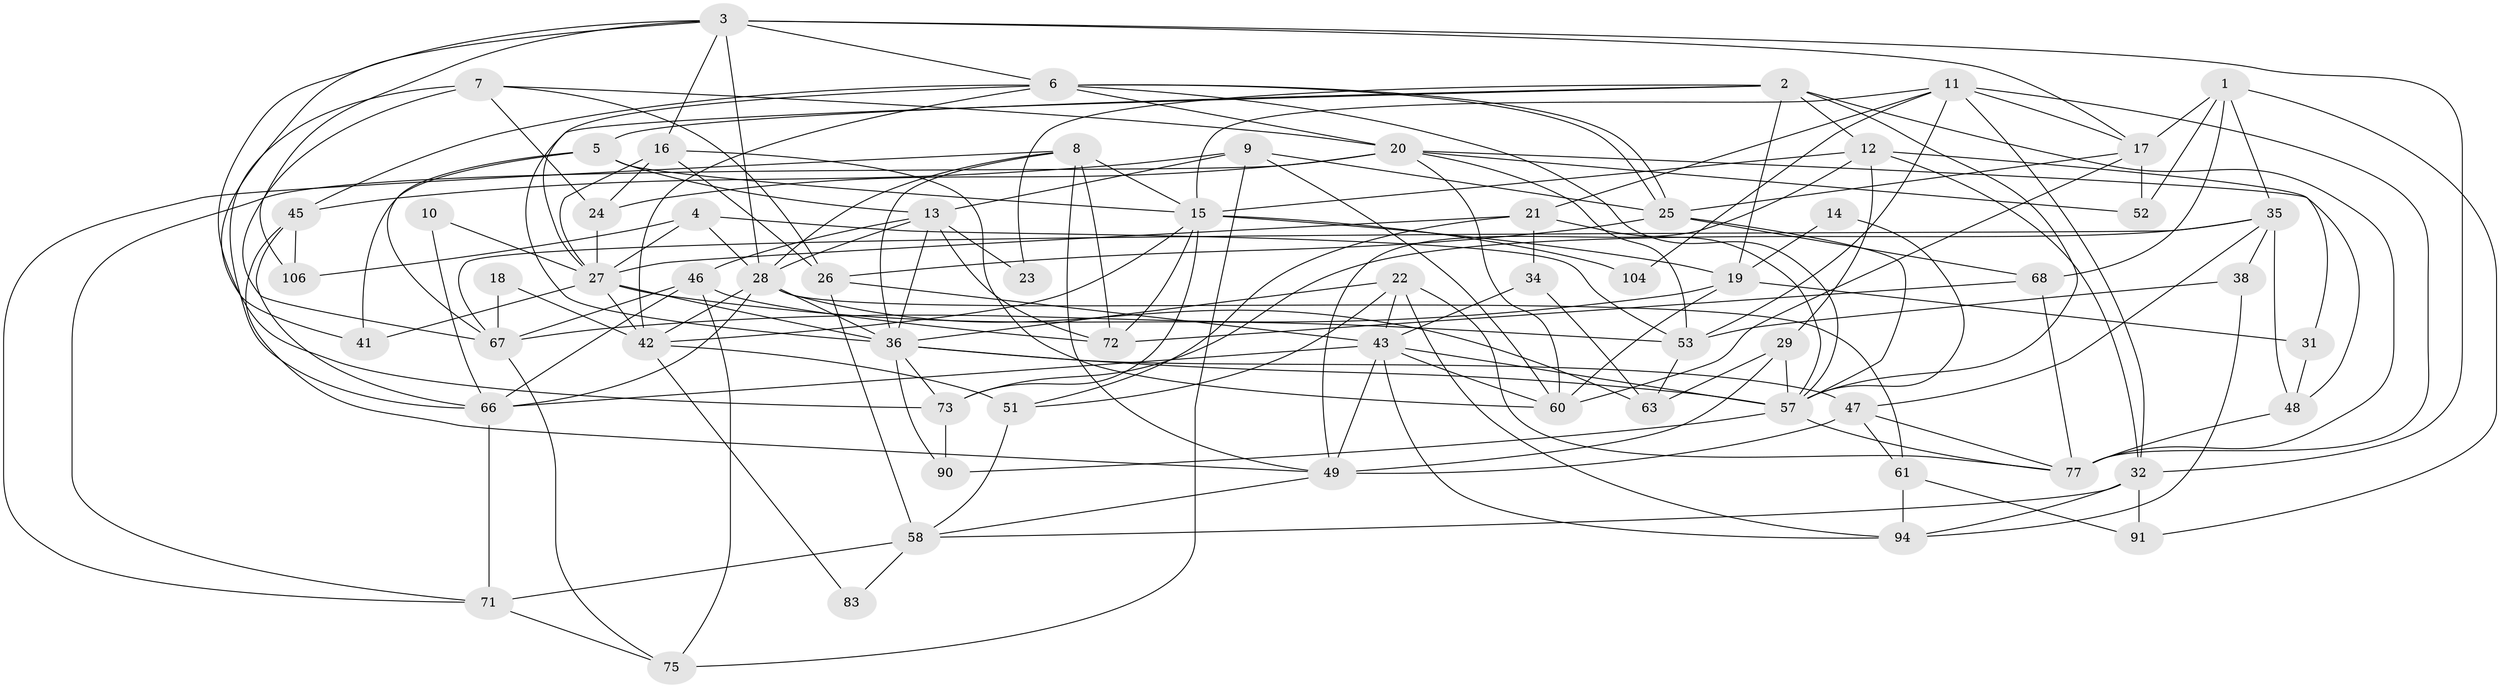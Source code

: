 // Generated by graph-tools (version 1.1) at 2025/52/02/27/25 19:52:02]
// undirected, 65 vertices, 172 edges
graph export_dot {
graph [start="1"]
  node [color=gray90,style=filled];
  1;
  2 [super="+39"];
  3 [super="+56"];
  4;
  5;
  6 [super="+30"];
  7;
  8 [super="+87"];
  9 [super="+79"];
  10;
  11 [super="+44"];
  12 [super="+70"];
  13 [super="+33"];
  14;
  15 [super="+37"];
  16;
  17 [super="+62"];
  18;
  19 [super="+74"];
  20 [super="+103"];
  21 [super="+98"];
  22 [super="+69"];
  23;
  24 [super="+86"];
  25 [super="+81"];
  26 [super="+80"];
  27 [super="+50"];
  28 [super="+40"];
  29;
  31;
  32 [super="+65"];
  34 [super="+85"];
  35 [super="+55"];
  36 [super="+64"];
  38 [super="+84"];
  41 [super="+59"];
  42 [super="+54"];
  43 [super="+108"];
  45 [super="+76"];
  46 [super="+107"];
  47;
  48 [super="+96"];
  49 [super="+101"];
  51;
  52;
  53 [super="+78"];
  57 [super="+95"];
  58 [super="+105"];
  60 [super="+100"];
  61;
  63 [super="+93"];
  66 [super="+88"];
  67 [super="+97"];
  68 [super="+92"];
  71 [super="+89"];
  72;
  73 [super="+82"];
  75;
  77 [super="+102"];
  83;
  90;
  91;
  94 [super="+99"];
  104;
  106;
  1 -- 52;
  1 -- 91;
  1 -- 68;
  1 -- 35;
  1 -- 17;
  2 -- 57;
  2 -- 5;
  2 -- 23;
  2 -- 12;
  2 -- 19;
  2 -- 36;
  2 -- 77;
  3 -- 16;
  3 -- 6;
  3 -- 41;
  3 -- 106;
  3 -- 73;
  3 -- 28;
  3 -- 32;
  3 -- 17;
  4 -- 106;
  4 -- 27;
  4 -- 53;
  4 -- 28;
  5 -- 15;
  5 -- 41;
  5 -- 67;
  5 -- 13;
  6 -- 25;
  6 -- 25;
  6 -- 45;
  6 -- 57;
  6 -- 42;
  6 -- 27;
  6 -- 20;
  7 -- 20;
  7 -- 67;
  7 -- 26;
  7 -- 24;
  7 -- 66;
  8 -- 72;
  8 -- 71;
  8 -- 49;
  8 -- 28;
  8 -- 15;
  8 -- 36;
  9 -- 25;
  9 -- 45;
  9 -- 75;
  9 -- 60;
  9 -- 13;
  10 -- 27;
  10 -- 66;
  11 -- 32;
  11 -- 15;
  11 -- 21;
  11 -- 17;
  11 -- 104;
  11 -- 77;
  11 -- 53;
  12 -- 29;
  12 -- 31;
  12 -- 32;
  12 -- 49;
  12 -- 15;
  13 -- 46;
  13 -- 72;
  13 -- 23;
  13 -- 28;
  13 -- 36;
  14 -- 19;
  14 -- 57;
  15 -- 104;
  15 -- 72;
  15 -- 19;
  15 -- 73;
  15 -- 42;
  16 -- 26;
  16 -- 27;
  16 -- 60;
  16 -- 24;
  17 -- 52;
  17 -- 25;
  17 -- 60;
  18 -- 67;
  18 -- 42;
  19 -- 60;
  19 -- 67;
  19 -- 31;
  20 -- 52;
  20 -- 48;
  20 -- 24;
  20 -- 60;
  20 -- 53;
  20 -- 71;
  21 -- 57;
  21 -- 51;
  21 -- 27;
  21 -- 34;
  22 -- 51;
  22 -- 94;
  22 -- 77;
  22 -- 43;
  22 -- 36;
  24 -- 27;
  25 -- 26;
  25 -- 68;
  25 -- 57;
  26 -- 43;
  26 -- 58;
  27 -- 36;
  27 -- 42;
  27 -- 53;
  27 -- 41;
  28 -- 36;
  28 -- 42;
  28 -- 61;
  28 -- 63;
  28 -- 66;
  29 -- 57;
  29 -- 49;
  29 -- 63;
  31 -- 48;
  32 -- 58;
  32 -- 91;
  32 -- 94;
  34 -- 63;
  34 -- 43;
  35 -- 67;
  35 -- 48;
  35 -- 38;
  35 -- 73;
  35 -- 47;
  36 -- 57;
  36 -- 73;
  36 -- 90;
  36 -- 47;
  38 -- 53;
  38 -- 94;
  42 -- 51;
  42 -- 83;
  43 -- 94;
  43 -- 60;
  43 -- 49;
  43 -- 66;
  43 -- 57;
  45 -- 49;
  45 -- 106;
  45 -- 66;
  46 -- 75;
  46 -- 72;
  46 -- 67;
  46 -- 66;
  47 -- 61;
  47 -- 49;
  47 -- 77;
  48 -- 77;
  49 -- 58;
  51 -- 58;
  53 -- 63;
  57 -- 77;
  57 -- 90;
  58 -- 83;
  58 -- 71;
  61 -- 91;
  61 -- 94;
  66 -- 71;
  67 -- 75;
  68 -- 72;
  68 -- 77;
  71 -- 75;
  73 -- 90;
}
